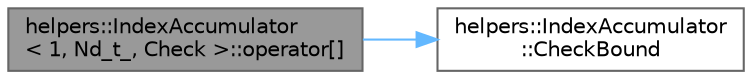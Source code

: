 digraph "helpers::IndexAccumulator&lt; 1, Nd_t_, Check &gt;::operator[]"
{
 // LATEX_PDF_SIZE
  bgcolor="transparent";
  edge [fontname=Helvetica,fontsize=10,labelfontname=Helvetica,labelfontsize=10];
  node [fontname=Helvetica,fontsize=10,shape=box,height=0.2,width=0.4];
  rankdir="LR";
  Node1 [id="Node000001",label="helpers::IndexAccumulator\l\< 1, Nd_t_, Check \>::operator[]",height=0.2,width=0.4,color="gray40", fillcolor="grey60", style="filled", fontcolor="black",tooltip="Return const reference to the corresponding data element, checking if the index is in its range."];
  Node1 -> Node2 [id="edge1_Node000001_Node000002",color="steelblue1",style="solid",tooltip=" "];
  Node2 [id="Node000002",label="helpers::IndexAccumulator\l::CheckBound",height=0.2,width=0.4,color="grey40", fillcolor="white", style="filled",URL="$classhelpers_1_1IndexAccumulator.html#a28d9fe090295b2cb30c64e5acb666ffd",tooltip=" "];
}
